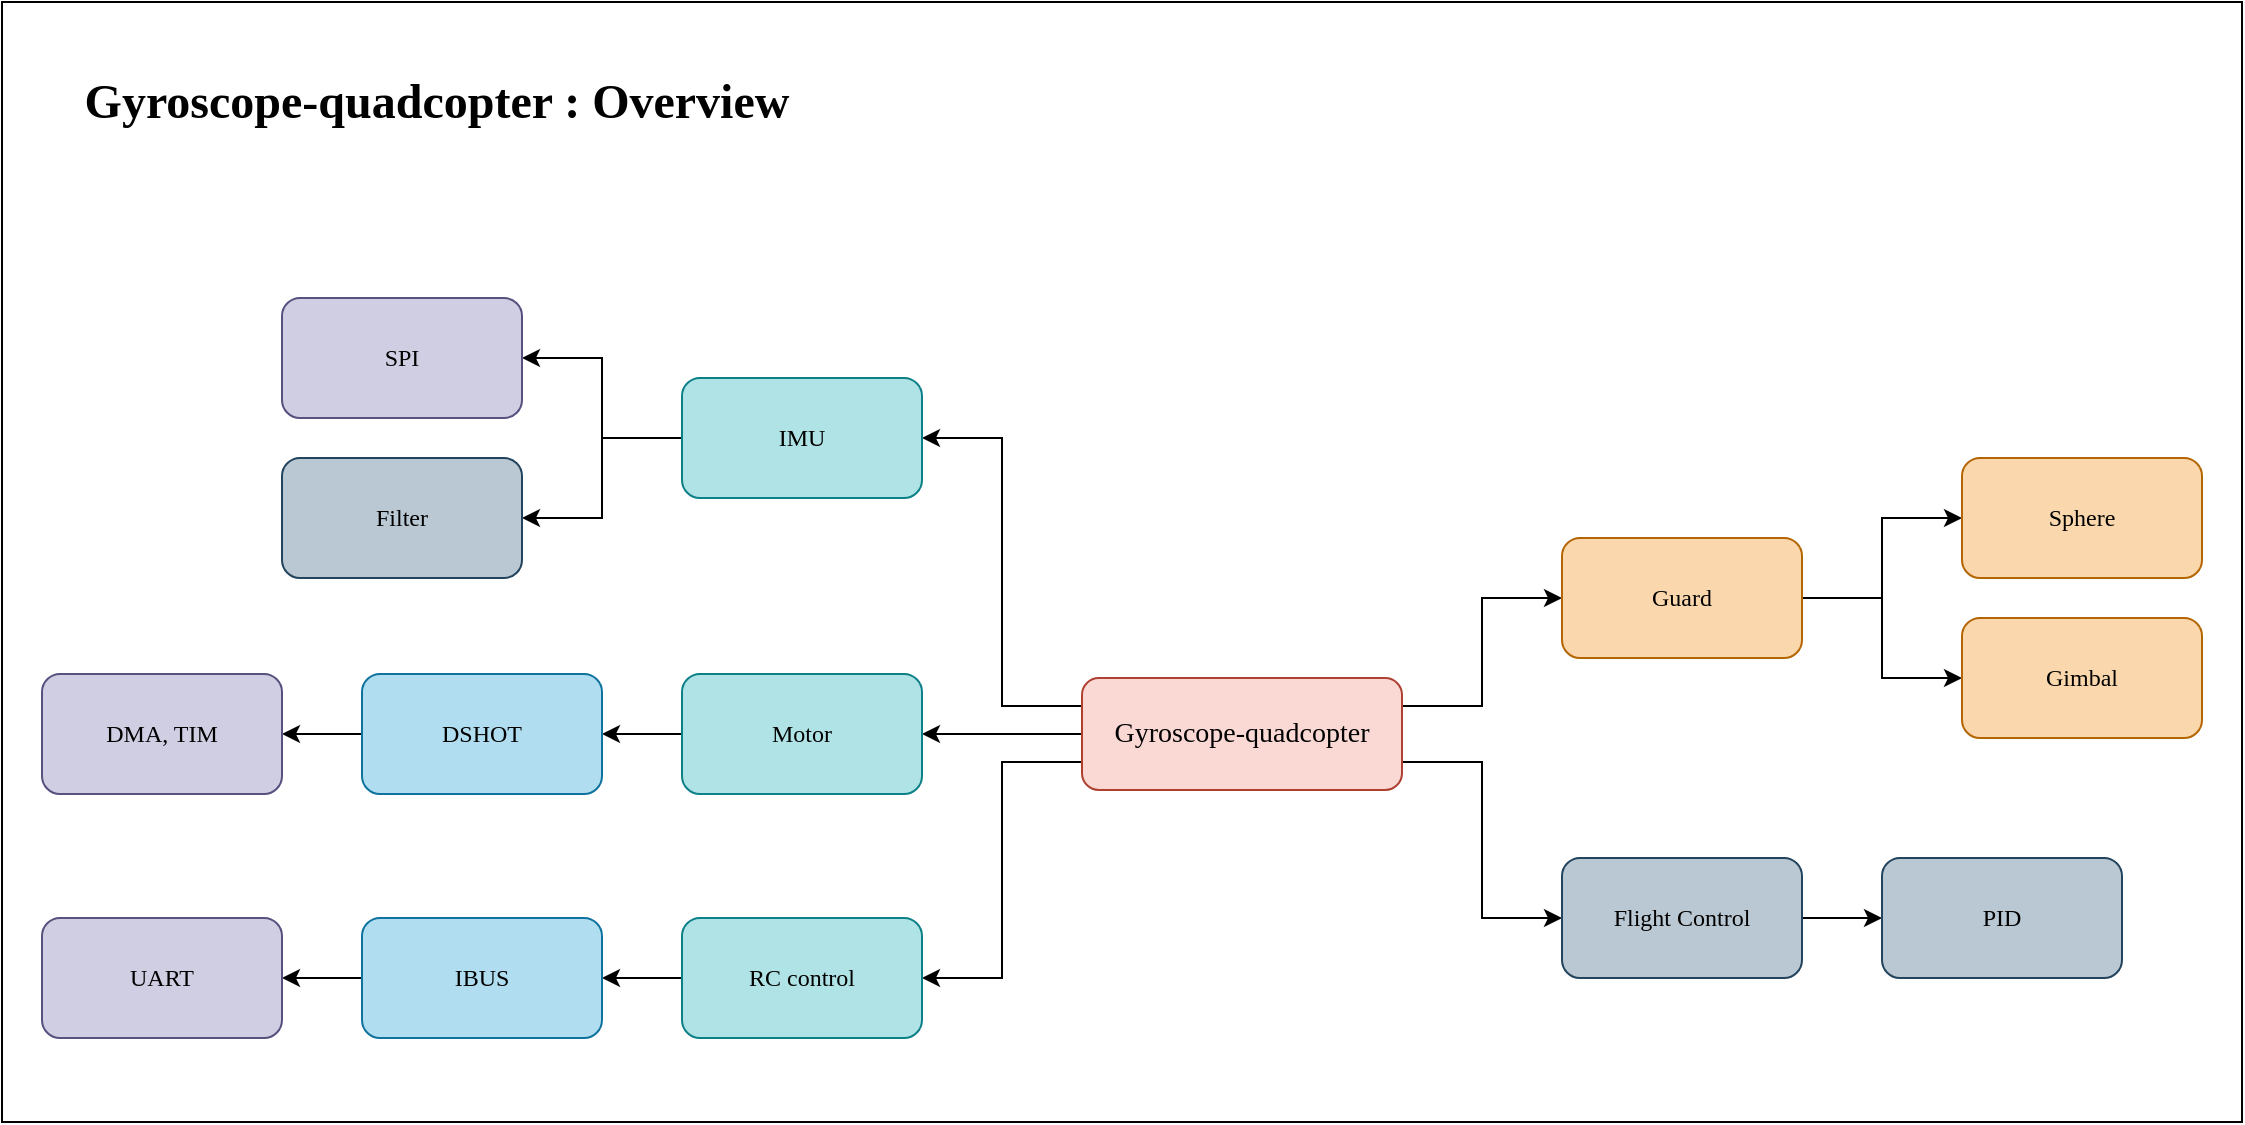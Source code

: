 <mxfile version="14.5.1" type="device"><diagram id="OAPbLPTCjy3PTEaawO5a" name="Page-1"><mxGraphModel dx="1422" dy="822" grid="1" gridSize="10" guides="1" tooltips="1" connect="1" arrows="1" fold="1" page="1" pageScale="1" pageWidth="1169" pageHeight="827" background="#ffffff" math="0" shadow="0"><root><mxCell id="0"/><mxCell id="1" parent="0"/><mxCell id="aJaH2Rewlid7P5kttRgz-42" style="edgeStyle=orthogonalEdgeStyle;rounded=0;orthogonalLoop=1;jettySize=auto;html=1;exitX=0;exitY=0.25;exitDx=0;exitDy=0;entryX=1;entryY=0.5;entryDx=0;entryDy=0;fontFamily=Nanum Gothic;fontSource=https%3A%2F%2Ffonts.googleapis.com%2Fcss%3Ffamily%3DNanum%2BGothic;" parent="1" source="aJaH2Rewlid7P5kttRgz-1" target="aJaH2Rewlid7P5kttRgz-12" edge="1"><mxGeometry relative="1" as="geometry"/></mxCell><mxCell id="aJaH2Rewlid7P5kttRgz-43" style="edgeStyle=orthogonalEdgeStyle;rounded=0;orthogonalLoop=1;jettySize=auto;html=1;exitX=0;exitY=0.5;exitDx=0;exitDy=0;entryX=1;entryY=0.5;entryDx=0;entryDy=0;fontFamily=Nanum Gothic;fontSource=https%3A%2F%2Ffonts.googleapis.com%2Fcss%3Ffamily%3DNanum%2BGothic;" parent="1" source="aJaH2Rewlid7P5kttRgz-1" target="aJaH2Rewlid7P5kttRgz-2" edge="1"><mxGeometry relative="1" as="geometry"/></mxCell><mxCell id="aJaH2Rewlid7P5kttRgz-44" style="edgeStyle=orthogonalEdgeStyle;rounded=0;orthogonalLoop=1;jettySize=auto;html=1;exitX=0;exitY=0.75;exitDx=0;exitDy=0;entryX=1;entryY=0.5;entryDx=0;entryDy=0;fontFamily=Nanum Gothic;fontSource=https%3A%2F%2Ffonts.googleapis.com%2Fcss%3Ffamily%3DNanum%2BGothic;" parent="1" source="aJaH2Rewlid7P5kttRgz-1" target="aJaH2Rewlid7P5kttRgz-7" edge="1"><mxGeometry relative="1" as="geometry"/></mxCell><mxCell id="aJaH2Rewlid7P5kttRgz-47" style="edgeStyle=orthogonalEdgeStyle;rounded=0;orthogonalLoop=1;jettySize=auto;html=1;exitX=1;exitY=0.25;exitDx=0;exitDy=0;entryX=0;entryY=0.5;entryDx=0;entryDy=0;fontFamily=Nanum Gothic;fontSource=https%3A%2F%2Ffonts.googleapis.com%2Fcss%3Ffamily%3DNanum%2BGothic;" parent="1" source="aJaH2Rewlid7P5kttRgz-1" target="aJaH2Rewlid7P5kttRgz-15" edge="1"><mxGeometry relative="1" as="geometry"/></mxCell><mxCell id="aJaH2Rewlid7P5kttRgz-48" style="edgeStyle=orthogonalEdgeStyle;rounded=0;orthogonalLoop=1;jettySize=auto;html=1;exitX=1;exitY=0.75;exitDx=0;exitDy=0;entryX=0;entryY=0.5;entryDx=0;entryDy=0;fontFamily=Nanum Gothic;fontSource=https%3A%2F%2Ffonts.googleapis.com%2Fcss%3Ffamily%3DNanum%2BGothic;" parent="1" source="aJaH2Rewlid7P5kttRgz-1" target="aJaH2Rewlid7P5kttRgz-10" edge="1"><mxGeometry relative="1" as="geometry"/></mxCell><mxCell id="aJaH2Rewlid7P5kttRgz-1" value="Gyroscope-quadcopter" style="rounded=1;whiteSpace=wrap;html=1;fontFamily=Nanum Gothic;fontSource=https%3A%2F%2Ffonts.googleapis.com%2Fcss%3Ffamily%3DNanum%2BGothic;fontSize=14;fillColor=#fad9d5;strokeColor=#ae4132;" parent="1" vertex="1"><mxGeometry x="570" y="418" width="160" height="56" as="geometry"/></mxCell><mxCell id="aJaH2Rewlid7P5kttRgz-26" style="edgeStyle=orthogonalEdgeStyle;rounded=0;orthogonalLoop=1;jettySize=auto;html=1;entryX=1;entryY=0.5;entryDx=0;entryDy=0;fontFamily=Nanum Gothic;fontSource=https%3A%2F%2Ffonts.googleapis.com%2Fcss%3Ffamily%3DNanum%2BGothic;" parent="1" source="aJaH2Rewlid7P5kttRgz-2" target="aJaH2Rewlid7P5kttRgz-4" edge="1"><mxGeometry relative="1" as="geometry"/></mxCell><mxCell id="aJaH2Rewlid7P5kttRgz-2" value="Motor" style="rounded=1;whiteSpace=wrap;html=1;fontFamily=Nanum Gothic;fontSource=https%3A%2F%2Ffonts.googleapis.com%2Fcss%3Ffamily%3DNanum%2BGothic;fillColor=#b0e3e6;strokeColor=#0e8088;" parent="1" vertex="1"><mxGeometry x="370" y="416" width="120" height="60" as="geometry"/></mxCell><mxCell id="aJaH2Rewlid7P5kttRgz-27" style="edgeStyle=orthogonalEdgeStyle;rounded=0;orthogonalLoop=1;jettySize=auto;html=1;fontFamily=Nanum Gothic;fontSource=https%3A%2F%2Ffonts.googleapis.com%2Fcss%3Ffamily%3DNanum%2BGothic;" parent="1" source="aJaH2Rewlid7P5kttRgz-4" target="aJaH2Rewlid7P5kttRgz-5" edge="1"><mxGeometry relative="1" as="geometry"/></mxCell><mxCell id="aJaH2Rewlid7P5kttRgz-4" value="DSHOT" style="rounded=1;whiteSpace=wrap;html=1;fontFamily=Nanum Gothic;fontSource=https%3A%2F%2Ffonts.googleapis.com%2Fcss%3Ffamily%3DNanum%2BGothic;fillColor=#b1ddf0;strokeColor=#10739e;" parent="1" vertex="1"><mxGeometry x="210" y="416" width="120" height="60" as="geometry"/></mxCell><mxCell id="aJaH2Rewlid7P5kttRgz-5" value="DMA, TIM" style="rounded=1;whiteSpace=wrap;html=1;fontFamily=Nanum Gothic;fontSource=https%3A%2F%2Ffonts.googleapis.com%2Fcss%3Ffamily%3DNanum%2BGothic;fillColor=#d0cee2;strokeColor=#56517e;" parent="1" vertex="1"><mxGeometry x="50" y="416" width="120" height="60" as="geometry"/></mxCell><mxCell id="aJaH2Rewlid7P5kttRgz-23" style="edgeStyle=orthogonalEdgeStyle;rounded=0;orthogonalLoop=1;jettySize=auto;html=1;fontFamily=Nanum Gothic;fontSource=https%3A%2F%2Ffonts.googleapis.com%2Fcss%3Ffamily%3DNanum%2BGothic;" parent="1" source="aJaH2Rewlid7P5kttRgz-7" target="aJaH2Rewlid7P5kttRgz-8" edge="1"><mxGeometry relative="1" as="geometry"/></mxCell><mxCell id="aJaH2Rewlid7P5kttRgz-7" value="RC control" style="rounded=1;whiteSpace=wrap;html=1;fontFamily=Nanum Gothic;fontSource=https%3A%2F%2Ffonts.googleapis.com%2Fcss%3Ffamily%3DNanum%2BGothic;fillColor=#b0e3e6;strokeColor=#0e8088;" parent="1" vertex="1"><mxGeometry x="370" y="538" width="120" height="60" as="geometry"/></mxCell><mxCell id="aJaH2Rewlid7P5kttRgz-24" style="edgeStyle=orthogonalEdgeStyle;rounded=0;orthogonalLoop=1;jettySize=auto;html=1;fontFamily=Nanum Gothic;fontSource=https%3A%2F%2Ffonts.googleapis.com%2Fcss%3Ffamily%3DNanum%2BGothic;" parent="1" source="aJaH2Rewlid7P5kttRgz-8" target="aJaH2Rewlid7P5kttRgz-9" edge="1"><mxGeometry relative="1" as="geometry"/></mxCell><mxCell id="aJaH2Rewlid7P5kttRgz-8" value="IBUS" style="rounded=1;whiteSpace=wrap;html=1;fontFamily=Nanum Gothic;fontSource=https%3A%2F%2Ffonts.googleapis.com%2Fcss%3Ffamily%3DNanum%2BGothic;fillColor=#b1ddf0;strokeColor=#10739e;" parent="1" vertex="1"><mxGeometry x="210" y="538" width="120" height="60" as="geometry"/></mxCell><mxCell id="aJaH2Rewlid7P5kttRgz-9" value="UART" style="rounded=1;whiteSpace=wrap;html=1;fontFamily=Nanum Gothic;fontSource=https%3A%2F%2Ffonts.googleapis.com%2Fcss%3Ffamily%3DNanum%2BGothic;fillColor=#d0cee2;strokeColor=#56517e;" parent="1" vertex="1"><mxGeometry x="50" y="538" width="120" height="60" as="geometry"/></mxCell><mxCell id="aJaH2Rewlid7P5kttRgz-49" style="edgeStyle=orthogonalEdgeStyle;rounded=0;orthogonalLoop=1;jettySize=auto;html=1;fontFamily=Nanum Gothic;fontSource=https%3A%2F%2Ffonts.googleapis.com%2Fcss%3Ffamily%3DNanum%2BGothic;" parent="1" source="aJaH2Rewlid7P5kttRgz-10" target="aJaH2Rewlid7P5kttRgz-11" edge="1"><mxGeometry relative="1" as="geometry"/></mxCell><mxCell id="aJaH2Rewlid7P5kttRgz-10" value="Flight Control" style="rounded=1;whiteSpace=wrap;html=1;fontFamily=Nanum Gothic;fontSource=https%3A%2F%2Ffonts.googleapis.com%2Fcss%3Ffamily%3DNanum%2BGothic;fillColor=#bac8d3;strokeColor=#23445d;" parent="1" vertex="1"><mxGeometry x="810" y="508" width="120" height="60" as="geometry"/></mxCell><mxCell id="aJaH2Rewlid7P5kttRgz-11" value="PID" style="rounded=1;whiteSpace=wrap;html=1;fontFamily=Nanum Gothic;fontSource=https%3A%2F%2Ffonts.googleapis.com%2Fcss%3Ffamily%3DNanum%2BGothic;fillColor=#bac8d3;strokeColor=#23445d;" parent="1" vertex="1"><mxGeometry x="970" y="508" width="120" height="60" as="geometry"/></mxCell><mxCell id="aJaH2Rewlid7P5kttRgz-45" style="edgeStyle=orthogonalEdgeStyle;rounded=0;orthogonalLoop=1;jettySize=auto;html=1;exitX=0;exitY=0.5;exitDx=0;exitDy=0;entryX=1;entryY=0.5;entryDx=0;entryDy=0;fontFamily=Nanum Gothic;fontSource=https%3A%2F%2Ffonts.googleapis.com%2Fcss%3Ffamily%3DNanum%2BGothic;" parent="1" source="aJaH2Rewlid7P5kttRgz-12" target="aJaH2Rewlid7P5kttRgz-14" edge="1"><mxGeometry relative="1" as="geometry"/></mxCell><mxCell id="aJaH2Rewlid7P5kttRgz-46" style="edgeStyle=orthogonalEdgeStyle;rounded=0;orthogonalLoop=1;jettySize=auto;html=1;exitX=0;exitY=0.5;exitDx=0;exitDy=0;entryX=1;entryY=0.5;entryDx=0;entryDy=0;fontFamily=Nanum Gothic;fontSource=https%3A%2F%2Ffonts.googleapis.com%2Fcss%3Ffamily%3DNanum%2BGothic;" parent="1" source="aJaH2Rewlid7P5kttRgz-12" target="aJaH2Rewlid7P5kttRgz-13" edge="1"><mxGeometry relative="1" as="geometry"/></mxCell><mxCell id="aJaH2Rewlid7P5kttRgz-12" value="IMU" style="rounded=1;whiteSpace=wrap;html=1;fontFamily=Nanum Gothic;fontSource=https%3A%2F%2Ffonts.googleapis.com%2Fcss%3Ffamily%3DNanum%2BGothic;fillColor=#b0e3e6;strokeColor=#0e8088;" parent="1" vertex="1"><mxGeometry x="370" y="268" width="120" height="60" as="geometry"/></mxCell><mxCell id="aJaH2Rewlid7P5kttRgz-13" value="SPI" style="rounded=1;whiteSpace=wrap;html=1;fontFamily=Nanum Gothic;fontSource=https%3A%2F%2Ffonts.googleapis.com%2Fcss%3Ffamily%3DNanum%2BGothic;fillColor=#d0cee2;strokeColor=#56517e;" parent="1" vertex="1"><mxGeometry x="170" y="228" width="120" height="60" as="geometry"/></mxCell><mxCell id="aJaH2Rewlid7P5kttRgz-14" value="Filter" style="rounded=1;whiteSpace=wrap;html=1;fontFamily=Nanum Gothic;fontSource=https%3A%2F%2Ffonts.googleapis.com%2Fcss%3Ffamily%3DNanum%2BGothic;fillColor=#bac8d3;strokeColor=#23445d;" parent="1" vertex="1"><mxGeometry x="170" y="308" width="120" height="60" as="geometry"/></mxCell><mxCell id="aJaH2Rewlid7P5kttRgz-33" style="edgeStyle=orthogonalEdgeStyle;rounded=0;orthogonalLoop=1;jettySize=auto;html=1;fontFamily=Nanum Gothic;fontSource=https%3A%2F%2Ffonts.googleapis.com%2Fcss%3Ffamily%3DNanum%2BGothic;" parent="1" source="aJaH2Rewlid7P5kttRgz-15" target="aJaH2Rewlid7P5kttRgz-16" edge="1"><mxGeometry relative="1" as="geometry"/></mxCell><mxCell id="aJaH2Rewlid7P5kttRgz-34" style="edgeStyle=orthogonalEdgeStyle;rounded=0;orthogonalLoop=1;jettySize=auto;html=1;entryX=0;entryY=0.5;entryDx=0;entryDy=0;fontFamily=Nanum Gothic;fontSource=https%3A%2F%2Ffonts.googleapis.com%2Fcss%3Ffamily%3DNanum%2BGothic;" parent="1" source="aJaH2Rewlid7P5kttRgz-15" target="aJaH2Rewlid7P5kttRgz-17" edge="1"><mxGeometry relative="1" as="geometry"/></mxCell><mxCell id="aJaH2Rewlid7P5kttRgz-15" value="Guard" style="rounded=1;whiteSpace=wrap;html=1;fontFamily=Nanum Gothic;fontSource=https%3A%2F%2Ffonts.googleapis.com%2Fcss%3Ffamily%3DNanum%2BGothic;fillColor=#fad7ac;strokeColor=#b46504;" parent="1" vertex="1"><mxGeometry x="810" y="348" width="120" height="60" as="geometry"/></mxCell><mxCell id="aJaH2Rewlid7P5kttRgz-16" value="Sphere" style="rounded=1;whiteSpace=wrap;html=1;fontFamily=Nanum Gothic;fontSource=https%3A%2F%2Ffonts.googleapis.com%2Fcss%3Ffamily%3DNanum%2BGothic;fillColor=#fad7ac;strokeColor=#b46504;" parent="1" vertex="1"><mxGeometry x="1010" y="308" width="120" height="60" as="geometry"/></mxCell><mxCell id="aJaH2Rewlid7P5kttRgz-17" value="Gimbal" style="rounded=1;whiteSpace=wrap;html=1;fontFamily=Nanum Gothic;fontSource=https%3A%2F%2Ffonts.googleapis.com%2Fcss%3Ffamily%3DNanum%2BGothic;fillColor=#fad7ac;strokeColor=#b46504;" parent="1" vertex="1"><mxGeometry x="1010" y="388" width="120" height="60" as="geometry"/></mxCell><mxCell id="aJaH2Rewlid7P5kttRgz-50" value="&lt;font style=&quot;font-size: 24px&quot;&gt;&lt;b style=&quot;font-size: 24px&quot;&gt;Gyroscope-quadcopter : Overview&lt;/b&gt;&lt;/font&gt;" style="text;html=1;strokeColor=none;fillColor=none;align=center;verticalAlign=middle;whiteSpace=wrap;rounded=0;fontFamily=Nanum Gothic;fontSource=https%3A%2F%2Ffonts.googleapis.com%2Fcss%3Ffamily%3DNanum%2BGothic;labelBackgroundColor=#ffffff;labelBorderColor=none;fontSize=24;" parent="1" vertex="1"><mxGeometry x="40" y="110" width="415" height="40" as="geometry"/></mxCell><mxCell id="aJaH2Rewlid7P5kttRgz-51" value="" style="rounded=0;whiteSpace=wrap;html=1;labelBackgroundColor=#67AB9F;fontFamily=Nanum Gothic;fontSource=https%3A%2F%2Ffonts.googleapis.com%2Fcss%3Ffamily%3DNanum%2BGothic;fontSize=24;fillColor=none;sketch=0;glass=0;" parent="1" vertex="1"><mxGeometry x="30" y="80" width="1120" height="560" as="geometry"/></mxCell></root></mxGraphModel></diagram></mxfile>
